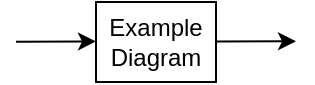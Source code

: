 <mxfile>
    <diagram id="nhF2HqPx5aqzPRcJahbP" name="Diagram">
        <mxGraphModel dx="701" dy="552" grid="1" gridSize="10" guides="1" tooltips="1" connect="1" arrows="1" fold="1" page="1" pageScale="1" pageWidth="1100" pageHeight="850" math="0" shadow="0">
            <root>
                <mxCell id="0"/>
                <mxCell id="1" parent="0"/>
                <mxCell id="7" value="Example Diagram" style="rounded=0;whiteSpace=wrap;html=1;" parent="1" vertex="1">
                    <mxGeometry x="580" y="80" width="60" height="40" as="geometry"/>
                </mxCell>
                <mxCell id="22" value="" style="endArrow=classic;html=1;" parent="1" edge="1">
                    <mxGeometry width="50" height="50" relative="1" as="geometry">
                        <mxPoint x="640" y="99.81" as="sourcePoint"/>
                        <mxPoint x="680" y="99.63" as="targetPoint"/>
                    </mxGeometry>
                </mxCell>
                <mxCell id="23" value="" style="endArrow=classic;html=1;" edge="1" parent="1">
                    <mxGeometry width="50" height="50" relative="1" as="geometry">
                        <mxPoint x="540" y="99.89" as="sourcePoint"/>
                        <mxPoint x="580" y="99.71" as="targetPoint"/>
                    </mxGeometry>
                </mxCell>
            </root>
        </mxGraphModel>
    </diagram>
</mxfile>